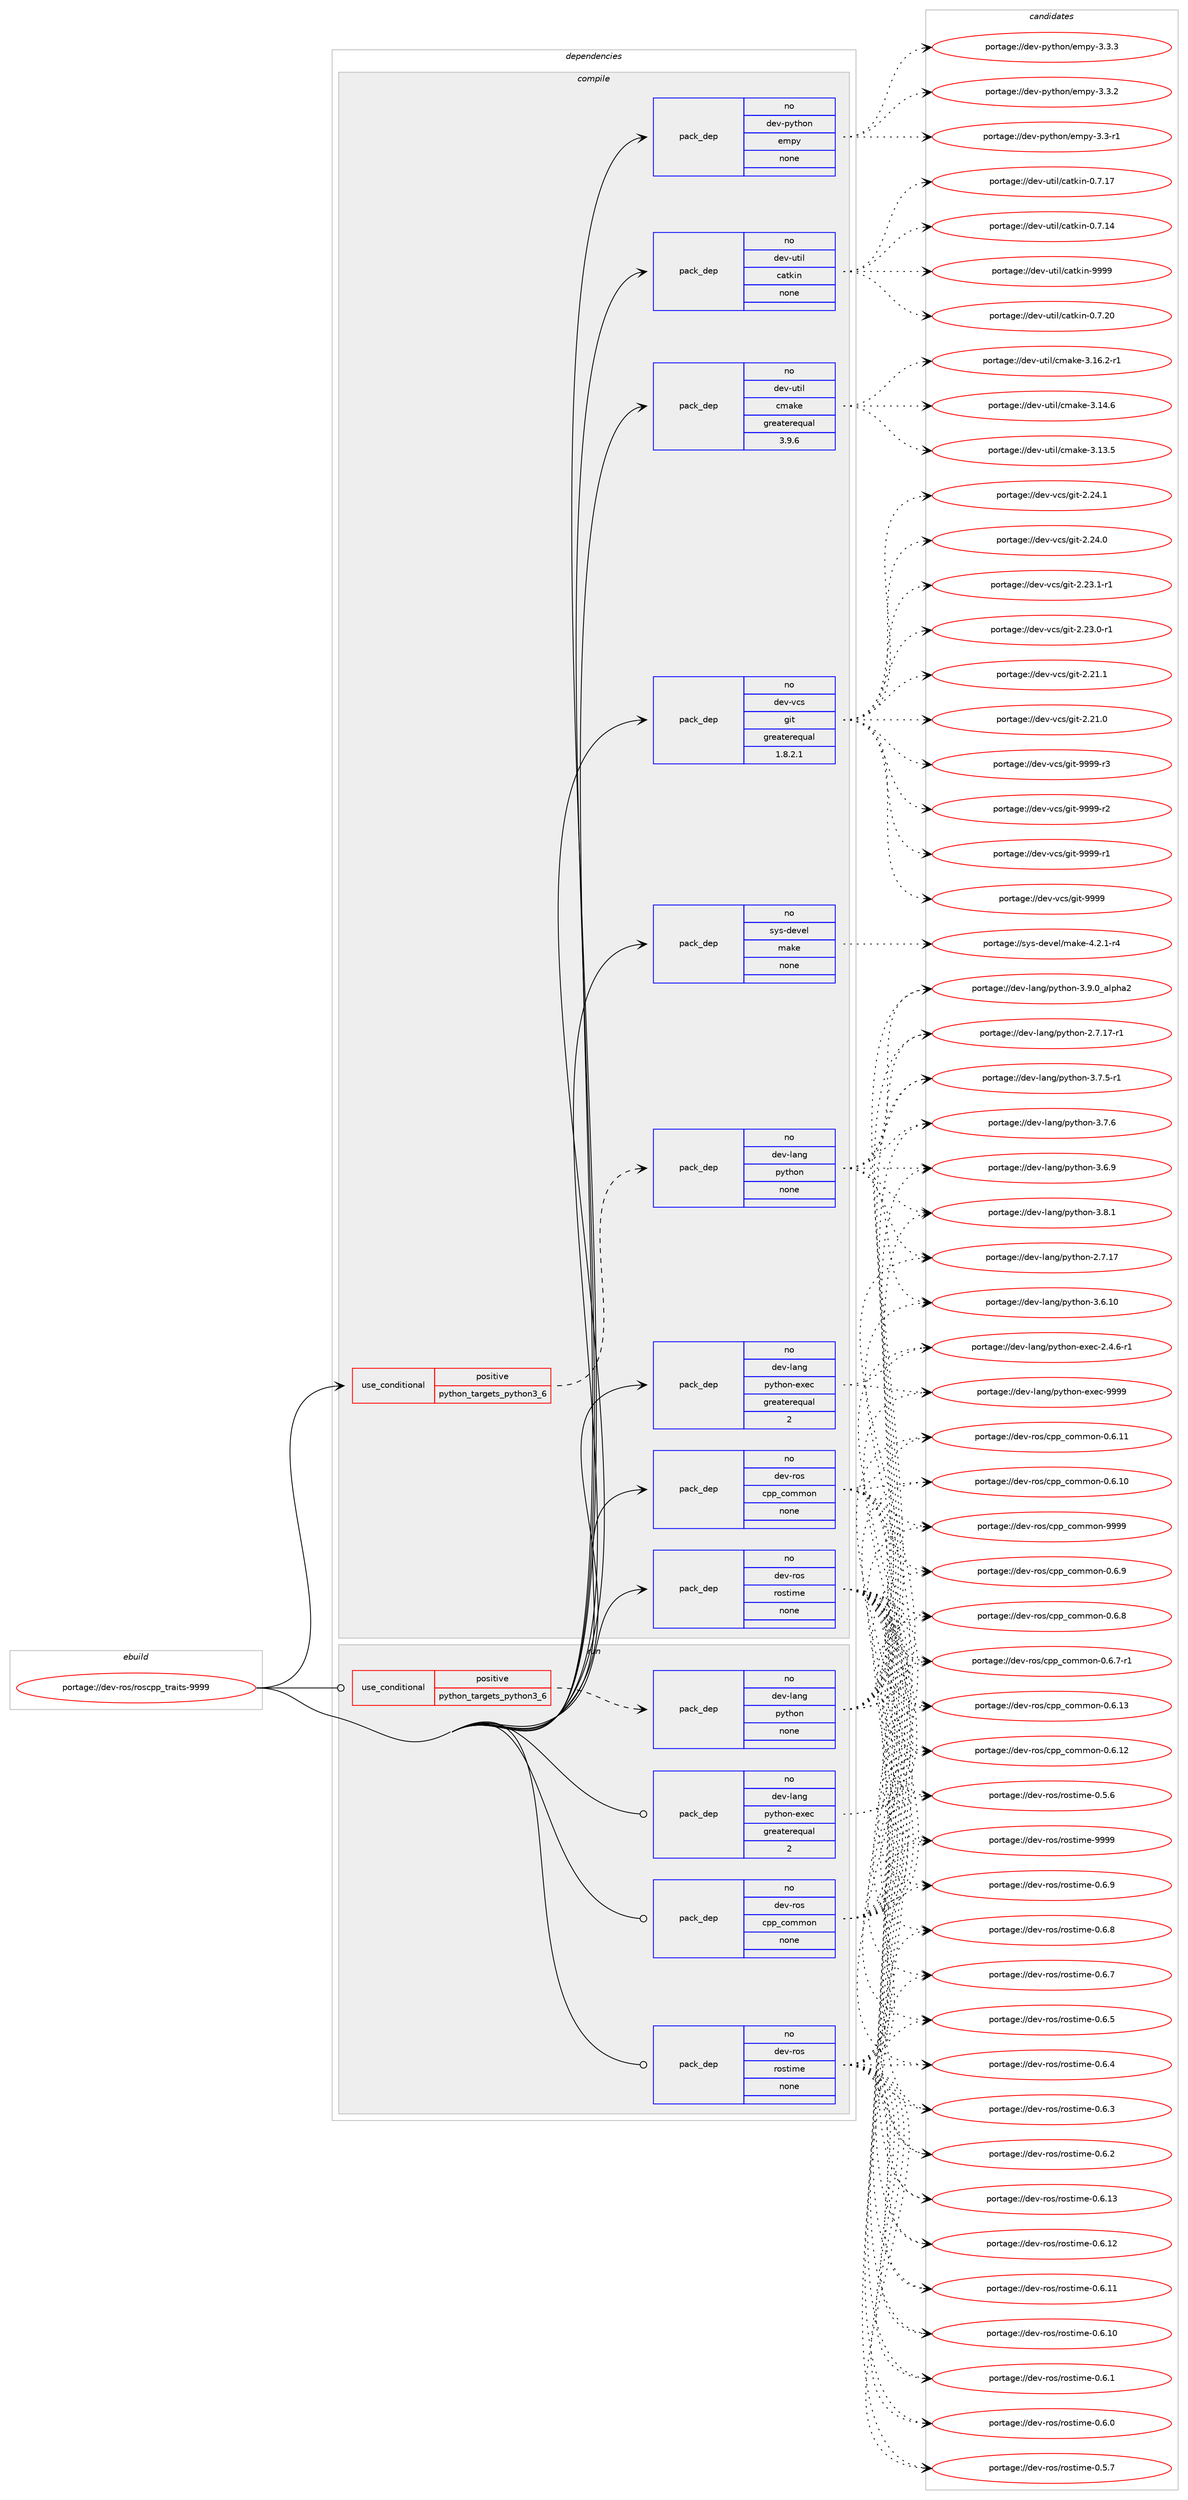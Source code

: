 digraph prolog {

# *************
# Graph options
# *************

newrank=true;
concentrate=true;
compound=true;
graph [rankdir=LR,fontname=Helvetica,fontsize=10,ranksep=1.5];#, ranksep=2.5, nodesep=0.2];
edge  [arrowhead=vee];
node  [fontname=Helvetica,fontsize=10];

# **********
# The ebuild
# **********

subgraph cluster_leftcol {
color=gray;
label=<<i>ebuild</i>>;
id [label="portage://dev-ros/roscpp_traits-9999", color=red, width=4, href="../dev-ros/roscpp_traits-9999.svg"];
}

# ****************
# The dependencies
# ****************

subgraph cluster_midcol {
color=gray;
label=<<i>dependencies</i>>;
subgraph cluster_compile {
fillcolor="#eeeeee";
style=filled;
label=<<i>compile</i>>;
subgraph cond98171 {
dependency388942 [label=<<TABLE BORDER="0" CELLBORDER="1" CELLSPACING="0" CELLPADDING="4"><TR><TD ROWSPAN="3" CELLPADDING="10">use_conditional</TD></TR><TR><TD>positive</TD></TR><TR><TD>python_targets_python3_6</TD></TR></TABLE>>, shape=none, color=red];
subgraph pack285918 {
dependency388943 [label=<<TABLE BORDER="0" CELLBORDER="1" CELLSPACING="0" CELLPADDING="4" WIDTH="220"><TR><TD ROWSPAN="6" CELLPADDING="30">pack_dep</TD></TR><TR><TD WIDTH="110">no</TD></TR><TR><TD>dev-lang</TD></TR><TR><TD>python</TD></TR><TR><TD>none</TD></TR><TR><TD></TD></TR></TABLE>>, shape=none, color=blue];
}
dependency388942:e -> dependency388943:w [weight=20,style="dashed",arrowhead="vee"];
}
id:e -> dependency388942:w [weight=20,style="solid",arrowhead="vee"];
subgraph pack285919 {
dependency388944 [label=<<TABLE BORDER="0" CELLBORDER="1" CELLSPACING="0" CELLPADDING="4" WIDTH="220"><TR><TD ROWSPAN="6" CELLPADDING="30">pack_dep</TD></TR><TR><TD WIDTH="110">no</TD></TR><TR><TD>dev-lang</TD></TR><TR><TD>python-exec</TD></TR><TR><TD>greaterequal</TD></TR><TR><TD>2</TD></TR></TABLE>>, shape=none, color=blue];
}
id:e -> dependency388944:w [weight=20,style="solid",arrowhead="vee"];
subgraph pack285920 {
dependency388945 [label=<<TABLE BORDER="0" CELLBORDER="1" CELLSPACING="0" CELLPADDING="4" WIDTH="220"><TR><TD ROWSPAN="6" CELLPADDING="30">pack_dep</TD></TR><TR><TD WIDTH="110">no</TD></TR><TR><TD>dev-python</TD></TR><TR><TD>empy</TD></TR><TR><TD>none</TD></TR><TR><TD></TD></TR></TABLE>>, shape=none, color=blue];
}
id:e -> dependency388945:w [weight=20,style="solid",arrowhead="vee"];
subgraph pack285921 {
dependency388946 [label=<<TABLE BORDER="0" CELLBORDER="1" CELLSPACING="0" CELLPADDING="4" WIDTH="220"><TR><TD ROWSPAN="6" CELLPADDING="30">pack_dep</TD></TR><TR><TD WIDTH="110">no</TD></TR><TR><TD>dev-ros</TD></TR><TR><TD>cpp_common</TD></TR><TR><TD>none</TD></TR><TR><TD></TD></TR></TABLE>>, shape=none, color=blue];
}
id:e -> dependency388946:w [weight=20,style="solid",arrowhead="vee"];
subgraph pack285922 {
dependency388947 [label=<<TABLE BORDER="0" CELLBORDER="1" CELLSPACING="0" CELLPADDING="4" WIDTH="220"><TR><TD ROWSPAN="6" CELLPADDING="30">pack_dep</TD></TR><TR><TD WIDTH="110">no</TD></TR><TR><TD>dev-ros</TD></TR><TR><TD>rostime</TD></TR><TR><TD>none</TD></TR><TR><TD></TD></TR></TABLE>>, shape=none, color=blue];
}
id:e -> dependency388947:w [weight=20,style="solid",arrowhead="vee"];
subgraph pack285923 {
dependency388948 [label=<<TABLE BORDER="0" CELLBORDER="1" CELLSPACING="0" CELLPADDING="4" WIDTH="220"><TR><TD ROWSPAN="6" CELLPADDING="30">pack_dep</TD></TR><TR><TD WIDTH="110">no</TD></TR><TR><TD>dev-util</TD></TR><TR><TD>catkin</TD></TR><TR><TD>none</TD></TR><TR><TD></TD></TR></TABLE>>, shape=none, color=blue];
}
id:e -> dependency388948:w [weight=20,style="solid",arrowhead="vee"];
subgraph pack285924 {
dependency388949 [label=<<TABLE BORDER="0" CELLBORDER="1" CELLSPACING="0" CELLPADDING="4" WIDTH="220"><TR><TD ROWSPAN="6" CELLPADDING="30">pack_dep</TD></TR><TR><TD WIDTH="110">no</TD></TR><TR><TD>dev-util</TD></TR><TR><TD>cmake</TD></TR><TR><TD>greaterequal</TD></TR><TR><TD>3.9.6</TD></TR></TABLE>>, shape=none, color=blue];
}
id:e -> dependency388949:w [weight=20,style="solid",arrowhead="vee"];
subgraph pack285925 {
dependency388950 [label=<<TABLE BORDER="0" CELLBORDER="1" CELLSPACING="0" CELLPADDING="4" WIDTH="220"><TR><TD ROWSPAN="6" CELLPADDING="30">pack_dep</TD></TR><TR><TD WIDTH="110">no</TD></TR><TR><TD>dev-vcs</TD></TR><TR><TD>git</TD></TR><TR><TD>greaterequal</TD></TR><TR><TD>1.8.2.1</TD></TR></TABLE>>, shape=none, color=blue];
}
id:e -> dependency388950:w [weight=20,style="solid",arrowhead="vee"];
subgraph pack285926 {
dependency388951 [label=<<TABLE BORDER="0" CELLBORDER="1" CELLSPACING="0" CELLPADDING="4" WIDTH="220"><TR><TD ROWSPAN="6" CELLPADDING="30">pack_dep</TD></TR><TR><TD WIDTH="110">no</TD></TR><TR><TD>sys-devel</TD></TR><TR><TD>make</TD></TR><TR><TD>none</TD></TR><TR><TD></TD></TR></TABLE>>, shape=none, color=blue];
}
id:e -> dependency388951:w [weight=20,style="solid",arrowhead="vee"];
}
subgraph cluster_compileandrun {
fillcolor="#eeeeee";
style=filled;
label=<<i>compile and run</i>>;
}
subgraph cluster_run {
fillcolor="#eeeeee";
style=filled;
label=<<i>run</i>>;
subgraph cond98172 {
dependency388952 [label=<<TABLE BORDER="0" CELLBORDER="1" CELLSPACING="0" CELLPADDING="4"><TR><TD ROWSPAN="3" CELLPADDING="10">use_conditional</TD></TR><TR><TD>positive</TD></TR><TR><TD>python_targets_python3_6</TD></TR></TABLE>>, shape=none, color=red];
subgraph pack285927 {
dependency388953 [label=<<TABLE BORDER="0" CELLBORDER="1" CELLSPACING="0" CELLPADDING="4" WIDTH="220"><TR><TD ROWSPAN="6" CELLPADDING="30">pack_dep</TD></TR><TR><TD WIDTH="110">no</TD></TR><TR><TD>dev-lang</TD></TR><TR><TD>python</TD></TR><TR><TD>none</TD></TR><TR><TD></TD></TR></TABLE>>, shape=none, color=blue];
}
dependency388952:e -> dependency388953:w [weight=20,style="dashed",arrowhead="vee"];
}
id:e -> dependency388952:w [weight=20,style="solid",arrowhead="odot"];
subgraph pack285928 {
dependency388954 [label=<<TABLE BORDER="0" CELLBORDER="1" CELLSPACING="0" CELLPADDING="4" WIDTH="220"><TR><TD ROWSPAN="6" CELLPADDING="30">pack_dep</TD></TR><TR><TD WIDTH="110">no</TD></TR><TR><TD>dev-lang</TD></TR><TR><TD>python-exec</TD></TR><TR><TD>greaterequal</TD></TR><TR><TD>2</TD></TR></TABLE>>, shape=none, color=blue];
}
id:e -> dependency388954:w [weight=20,style="solid",arrowhead="odot"];
subgraph pack285929 {
dependency388955 [label=<<TABLE BORDER="0" CELLBORDER="1" CELLSPACING="0" CELLPADDING="4" WIDTH="220"><TR><TD ROWSPAN="6" CELLPADDING="30">pack_dep</TD></TR><TR><TD WIDTH="110">no</TD></TR><TR><TD>dev-ros</TD></TR><TR><TD>cpp_common</TD></TR><TR><TD>none</TD></TR><TR><TD></TD></TR></TABLE>>, shape=none, color=blue];
}
id:e -> dependency388955:w [weight=20,style="solid",arrowhead="odot"];
subgraph pack285930 {
dependency388956 [label=<<TABLE BORDER="0" CELLBORDER="1" CELLSPACING="0" CELLPADDING="4" WIDTH="220"><TR><TD ROWSPAN="6" CELLPADDING="30">pack_dep</TD></TR><TR><TD WIDTH="110">no</TD></TR><TR><TD>dev-ros</TD></TR><TR><TD>rostime</TD></TR><TR><TD>none</TD></TR><TR><TD></TD></TR></TABLE>>, shape=none, color=blue];
}
id:e -> dependency388956:w [weight=20,style="solid",arrowhead="odot"];
}
}

# **************
# The candidates
# **************

subgraph cluster_choices {
rank=same;
color=gray;
label=<<i>candidates</i>>;

subgraph choice285918 {
color=black;
nodesep=1;
choice10010111845108971101034711212111610411111045514657464895971081121049750 [label="portage://dev-lang/python-3.9.0_alpha2", color=red, width=4,href="../dev-lang/python-3.9.0_alpha2.svg"];
choice100101118451089711010347112121116104111110455146564649 [label="portage://dev-lang/python-3.8.1", color=red, width=4,href="../dev-lang/python-3.8.1.svg"];
choice100101118451089711010347112121116104111110455146554654 [label="portage://dev-lang/python-3.7.6", color=red, width=4,href="../dev-lang/python-3.7.6.svg"];
choice1001011184510897110103471121211161041111104551465546534511449 [label="portage://dev-lang/python-3.7.5-r1", color=red, width=4,href="../dev-lang/python-3.7.5-r1.svg"];
choice100101118451089711010347112121116104111110455146544657 [label="portage://dev-lang/python-3.6.9", color=red, width=4,href="../dev-lang/python-3.6.9.svg"];
choice10010111845108971101034711212111610411111045514654464948 [label="portage://dev-lang/python-3.6.10", color=red, width=4,href="../dev-lang/python-3.6.10.svg"];
choice100101118451089711010347112121116104111110455046554649554511449 [label="portage://dev-lang/python-2.7.17-r1", color=red, width=4,href="../dev-lang/python-2.7.17-r1.svg"];
choice10010111845108971101034711212111610411111045504655464955 [label="portage://dev-lang/python-2.7.17", color=red, width=4,href="../dev-lang/python-2.7.17.svg"];
dependency388943:e -> choice10010111845108971101034711212111610411111045514657464895971081121049750:w [style=dotted,weight="100"];
dependency388943:e -> choice100101118451089711010347112121116104111110455146564649:w [style=dotted,weight="100"];
dependency388943:e -> choice100101118451089711010347112121116104111110455146554654:w [style=dotted,weight="100"];
dependency388943:e -> choice1001011184510897110103471121211161041111104551465546534511449:w [style=dotted,weight="100"];
dependency388943:e -> choice100101118451089711010347112121116104111110455146544657:w [style=dotted,weight="100"];
dependency388943:e -> choice10010111845108971101034711212111610411111045514654464948:w [style=dotted,weight="100"];
dependency388943:e -> choice100101118451089711010347112121116104111110455046554649554511449:w [style=dotted,weight="100"];
dependency388943:e -> choice10010111845108971101034711212111610411111045504655464955:w [style=dotted,weight="100"];
}
subgraph choice285919 {
color=black;
nodesep=1;
choice10010111845108971101034711212111610411111045101120101994557575757 [label="portage://dev-lang/python-exec-9999", color=red, width=4,href="../dev-lang/python-exec-9999.svg"];
choice10010111845108971101034711212111610411111045101120101994550465246544511449 [label="portage://dev-lang/python-exec-2.4.6-r1", color=red, width=4,href="../dev-lang/python-exec-2.4.6-r1.svg"];
dependency388944:e -> choice10010111845108971101034711212111610411111045101120101994557575757:w [style=dotted,weight="100"];
dependency388944:e -> choice10010111845108971101034711212111610411111045101120101994550465246544511449:w [style=dotted,weight="100"];
}
subgraph choice285920 {
color=black;
nodesep=1;
choice1001011184511212111610411111047101109112121455146514651 [label="portage://dev-python/empy-3.3.3", color=red, width=4,href="../dev-python/empy-3.3.3.svg"];
choice1001011184511212111610411111047101109112121455146514650 [label="portage://dev-python/empy-3.3.2", color=red, width=4,href="../dev-python/empy-3.3.2.svg"];
choice1001011184511212111610411111047101109112121455146514511449 [label="portage://dev-python/empy-3.3-r1", color=red, width=4,href="../dev-python/empy-3.3-r1.svg"];
dependency388945:e -> choice1001011184511212111610411111047101109112121455146514651:w [style=dotted,weight="100"];
dependency388945:e -> choice1001011184511212111610411111047101109112121455146514650:w [style=dotted,weight="100"];
dependency388945:e -> choice1001011184511212111610411111047101109112121455146514511449:w [style=dotted,weight="100"];
}
subgraph choice285921 {
color=black;
nodesep=1;
choice10010111845114111115479911211295991111091091111104557575757 [label="portage://dev-ros/cpp_common-9999", color=red, width=4,href="../dev-ros/cpp_common-9999.svg"];
choice1001011184511411111547991121129599111109109111110454846544657 [label="portage://dev-ros/cpp_common-0.6.9", color=red, width=4,href="../dev-ros/cpp_common-0.6.9.svg"];
choice1001011184511411111547991121129599111109109111110454846544656 [label="portage://dev-ros/cpp_common-0.6.8", color=red, width=4,href="../dev-ros/cpp_common-0.6.8.svg"];
choice10010111845114111115479911211295991111091091111104548465446554511449 [label="portage://dev-ros/cpp_common-0.6.7-r1", color=red, width=4,href="../dev-ros/cpp_common-0.6.7-r1.svg"];
choice100101118451141111154799112112959911110910911111045484654464951 [label="portage://dev-ros/cpp_common-0.6.13", color=red, width=4,href="../dev-ros/cpp_common-0.6.13.svg"];
choice100101118451141111154799112112959911110910911111045484654464950 [label="portage://dev-ros/cpp_common-0.6.12", color=red, width=4,href="../dev-ros/cpp_common-0.6.12.svg"];
choice100101118451141111154799112112959911110910911111045484654464949 [label="portage://dev-ros/cpp_common-0.6.11", color=red, width=4,href="../dev-ros/cpp_common-0.6.11.svg"];
choice100101118451141111154799112112959911110910911111045484654464948 [label="portage://dev-ros/cpp_common-0.6.10", color=red, width=4,href="../dev-ros/cpp_common-0.6.10.svg"];
dependency388946:e -> choice10010111845114111115479911211295991111091091111104557575757:w [style=dotted,weight="100"];
dependency388946:e -> choice1001011184511411111547991121129599111109109111110454846544657:w [style=dotted,weight="100"];
dependency388946:e -> choice1001011184511411111547991121129599111109109111110454846544656:w [style=dotted,weight="100"];
dependency388946:e -> choice10010111845114111115479911211295991111091091111104548465446554511449:w [style=dotted,weight="100"];
dependency388946:e -> choice100101118451141111154799112112959911110910911111045484654464951:w [style=dotted,weight="100"];
dependency388946:e -> choice100101118451141111154799112112959911110910911111045484654464950:w [style=dotted,weight="100"];
dependency388946:e -> choice100101118451141111154799112112959911110910911111045484654464949:w [style=dotted,weight="100"];
dependency388946:e -> choice100101118451141111154799112112959911110910911111045484654464948:w [style=dotted,weight="100"];
}
subgraph choice285922 {
color=black;
nodesep=1;
choice10010111845114111115471141111151161051091014557575757 [label="portage://dev-ros/rostime-9999", color=red, width=4,href="../dev-ros/rostime-9999.svg"];
choice1001011184511411111547114111115116105109101454846544657 [label="portage://dev-ros/rostime-0.6.9", color=red, width=4,href="../dev-ros/rostime-0.6.9.svg"];
choice1001011184511411111547114111115116105109101454846544656 [label="portage://dev-ros/rostime-0.6.8", color=red, width=4,href="../dev-ros/rostime-0.6.8.svg"];
choice1001011184511411111547114111115116105109101454846544655 [label="portage://dev-ros/rostime-0.6.7", color=red, width=4,href="../dev-ros/rostime-0.6.7.svg"];
choice1001011184511411111547114111115116105109101454846544653 [label="portage://dev-ros/rostime-0.6.5", color=red, width=4,href="../dev-ros/rostime-0.6.5.svg"];
choice1001011184511411111547114111115116105109101454846544652 [label="portage://dev-ros/rostime-0.6.4", color=red, width=4,href="../dev-ros/rostime-0.6.4.svg"];
choice1001011184511411111547114111115116105109101454846544651 [label="portage://dev-ros/rostime-0.6.3", color=red, width=4,href="../dev-ros/rostime-0.6.3.svg"];
choice1001011184511411111547114111115116105109101454846544650 [label="portage://dev-ros/rostime-0.6.2", color=red, width=4,href="../dev-ros/rostime-0.6.2.svg"];
choice100101118451141111154711411111511610510910145484654464951 [label="portage://dev-ros/rostime-0.6.13", color=red, width=4,href="../dev-ros/rostime-0.6.13.svg"];
choice100101118451141111154711411111511610510910145484654464950 [label="portage://dev-ros/rostime-0.6.12", color=red, width=4,href="../dev-ros/rostime-0.6.12.svg"];
choice100101118451141111154711411111511610510910145484654464949 [label="portage://dev-ros/rostime-0.6.11", color=red, width=4,href="../dev-ros/rostime-0.6.11.svg"];
choice100101118451141111154711411111511610510910145484654464948 [label="portage://dev-ros/rostime-0.6.10", color=red, width=4,href="../dev-ros/rostime-0.6.10.svg"];
choice1001011184511411111547114111115116105109101454846544649 [label="portage://dev-ros/rostime-0.6.1", color=red, width=4,href="../dev-ros/rostime-0.6.1.svg"];
choice1001011184511411111547114111115116105109101454846544648 [label="portage://dev-ros/rostime-0.6.0", color=red, width=4,href="../dev-ros/rostime-0.6.0.svg"];
choice1001011184511411111547114111115116105109101454846534655 [label="portage://dev-ros/rostime-0.5.7", color=red, width=4,href="../dev-ros/rostime-0.5.7.svg"];
choice1001011184511411111547114111115116105109101454846534654 [label="portage://dev-ros/rostime-0.5.6", color=red, width=4,href="../dev-ros/rostime-0.5.6.svg"];
dependency388947:e -> choice10010111845114111115471141111151161051091014557575757:w [style=dotted,weight="100"];
dependency388947:e -> choice1001011184511411111547114111115116105109101454846544657:w [style=dotted,weight="100"];
dependency388947:e -> choice1001011184511411111547114111115116105109101454846544656:w [style=dotted,weight="100"];
dependency388947:e -> choice1001011184511411111547114111115116105109101454846544655:w [style=dotted,weight="100"];
dependency388947:e -> choice1001011184511411111547114111115116105109101454846544653:w [style=dotted,weight="100"];
dependency388947:e -> choice1001011184511411111547114111115116105109101454846544652:w [style=dotted,weight="100"];
dependency388947:e -> choice1001011184511411111547114111115116105109101454846544651:w [style=dotted,weight="100"];
dependency388947:e -> choice1001011184511411111547114111115116105109101454846544650:w [style=dotted,weight="100"];
dependency388947:e -> choice100101118451141111154711411111511610510910145484654464951:w [style=dotted,weight="100"];
dependency388947:e -> choice100101118451141111154711411111511610510910145484654464950:w [style=dotted,weight="100"];
dependency388947:e -> choice100101118451141111154711411111511610510910145484654464949:w [style=dotted,weight="100"];
dependency388947:e -> choice100101118451141111154711411111511610510910145484654464948:w [style=dotted,weight="100"];
dependency388947:e -> choice1001011184511411111547114111115116105109101454846544649:w [style=dotted,weight="100"];
dependency388947:e -> choice1001011184511411111547114111115116105109101454846544648:w [style=dotted,weight="100"];
dependency388947:e -> choice1001011184511411111547114111115116105109101454846534655:w [style=dotted,weight="100"];
dependency388947:e -> choice1001011184511411111547114111115116105109101454846534654:w [style=dotted,weight="100"];
}
subgraph choice285923 {
color=black;
nodesep=1;
choice100101118451171161051084799971161071051104557575757 [label="portage://dev-util/catkin-9999", color=red, width=4,href="../dev-util/catkin-9999.svg"];
choice1001011184511711610510847999711610710511045484655465048 [label="portage://dev-util/catkin-0.7.20", color=red, width=4,href="../dev-util/catkin-0.7.20.svg"];
choice1001011184511711610510847999711610710511045484655464955 [label="portage://dev-util/catkin-0.7.17", color=red, width=4,href="../dev-util/catkin-0.7.17.svg"];
choice1001011184511711610510847999711610710511045484655464952 [label="portage://dev-util/catkin-0.7.14", color=red, width=4,href="../dev-util/catkin-0.7.14.svg"];
dependency388948:e -> choice100101118451171161051084799971161071051104557575757:w [style=dotted,weight="100"];
dependency388948:e -> choice1001011184511711610510847999711610710511045484655465048:w [style=dotted,weight="100"];
dependency388948:e -> choice1001011184511711610510847999711610710511045484655464955:w [style=dotted,weight="100"];
dependency388948:e -> choice1001011184511711610510847999711610710511045484655464952:w [style=dotted,weight="100"];
}
subgraph choice285924 {
color=black;
nodesep=1;
choice10010111845117116105108479910997107101455146495446504511449 [label="portage://dev-util/cmake-3.16.2-r1", color=red, width=4,href="../dev-util/cmake-3.16.2-r1.svg"];
choice1001011184511711610510847991099710710145514649524654 [label="portage://dev-util/cmake-3.14.6", color=red, width=4,href="../dev-util/cmake-3.14.6.svg"];
choice1001011184511711610510847991099710710145514649514653 [label="portage://dev-util/cmake-3.13.5", color=red, width=4,href="../dev-util/cmake-3.13.5.svg"];
dependency388949:e -> choice10010111845117116105108479910997107101455146495446504511449:w [style=dotted,weight="100"];
dependency388949:e -> choice1001011184511711610510847991099710710145514649524654:w [style=dotted,weight="100"];
dependency388949:e -> choice1001011184511711610510847991099710710145514649514653:w [style=dotted,weight="100"];
}
subgraph choice285925 {
color=black;
nodesep=1;
choice10010111845118991154710310511645575757574511451 [label="portage://dev-vcs/git-9999-r3", color=red, width=4,href="../dev-vcs/git-9999-r3.svg"];
choice10010111845118991154710310511645575757574511450 [label="portage://dev-vcs/git-9999-r2", color=red, width=4,href="../dev-vcs/git-9999-r2.svg"];
choice10010111845118991154710310511645575757574511449 [label="portage://dev-vcs/git-9999-r1", color=red, width=4,href="../dev-vcs/git-9999-r1.svg"];
choice1001011184511899115471031051164557575757 [label="portage://dev-vcs/git-9999", color=red, width=4,href="../dev-vcs/git-9999.svg"];
choice10010111845118991154710310511645504650524649 [label="portage://dev-vcs/git-2.24.1", color=red, width=4,href="../dev-vcs/git-2.24.1.svg"];
choice10010111845118991154710310511645504650524648 [label="portage://dev-vcs/git-2.24.0", color=red, width=4,href="../dev-vcs/git-2.24.0.svg"];
choice100101118451189911547103105116455046505146494511449 [label="portage://dev-vcs/git-2.23.1-r1", color=red, width=4,href="../dev-vcs/git-2.23.1-r1.svg"];
choice100101118451189911547103105116455046505146484511449 [label="portage://dev-vcs/git-2.23.0-r1", color=red, width=4,href="../dev-vcs/git-2.23.0-r1.svg"];
choice10010111845118991154710310511645504650494649 [label="portage://dev-vcs/git-2.21.1", color=red, width=4,href="../dev-vcs/git-2.21.1.svg"];
choice10010111845118991154710310511645504650494648 [label="portage://dev-vcs/git-2.21.0", color=red, width=4,href="../dev-vcs/git-2.21.0.svg"];
dependency388950:e -> choice10010111845118991154710310511645575757574511451:w [style=dotted,weight="100"];
dependency388950:e -> choice10010111845118991154710310511645575757574511450:w [style=dotted,weight="100"];
dependency388950:e -> choice10010111845118991154710310511645575757574511449:w [style=dotted,weight="100"];
dependency388950:e -> choice1001011184511899115471031051164557575757:w [style=dotted,weight="100"];
dependency388950:e -> choice10010111845118991154710310511645504650524649:w [style=dotted,weight="100"];
dependency388950:e -> choice10010111845118991154710310511645504650524648:w [style=dotted,weight="100"];
dependency388950:e -> choice100101118451189911547103105116455046505146494511449:w [style=dotted,weight="100"];
dependency388950:e -> choice100101118451189911547103105116455046505146484511449:w [style=dotted,weight="100"];
dependency388950:e -> choice10010111845118991154710310511645504650494649:w [style=dotted,weight="100"];
dependency388950:e -> choice10010111845118991154710310511645504650494648:w [style=dotted,weight="100"];
}
subgraph choice285926 {
color=black;
nodesep=1;
choice1151211154510010111810110847109971071014552465046494511452 [label="portage://sys-devel/make-4.2.1-r4", color=red, width=4,href="../sys-devel/make-4.2.1-r4.svg"];
dependency388951:e -> choice1151211154510010111810110847109971071014552465046494511452:w [style=dotted,weight="100"];
}
subgraph choice285927 {
color=black;
nodesep=1;
choice10010111845108971101034711212111610411111045514657464895971081121049750 [label="portage://dev-lang/python-3.9.0_alpha2", color=red, width=4,href="../dev-lang/python-3.9.0_alpha2.svg"];
choice100101118451089711010347112121116104111110455146564649 [label="portage://dev-lang/python-3.8.1", color=red, width=4,href="../dev-lang/python-3.8.1.svg"];
choice100101118451089711010347112121116104111110455146554654 [label="portage://dev-lang/python-3.7.6", color=red, width=4,href="../dev-lang/python-3.7.6.svg"];
choice1001011184510897110103471121211161041111104551465546534511449 [label="portage://dev-lang/python-3.7.5-r1", color=red, width=4,href="../dev-lang/python-3.7.5-r1.svg"];
choice100101118451089711010347112121116104111110455146544657 [label="portage://dev-lang/python-3.6.9", color=red, width=4,href="../dev-lang/python-3.6.9.svg"];
choice10010111845108971101034711212111610411111045514654464948 [label="portage://dev-lang/python-3.6.10", color=red, width=4,href="../dev-lang/python-3.6.10.svg"];
choice100101118451089711010347112121116104111110455046554649554511449 [label="portage://dev-lang/python-2.7.17-r1", color=red, width=4,href="../dev-lang/python-2.7.17-r1.svg"];
choice10010111845108971101034711212111610411111045504655464955 [label="portage://dev-lang/python-2.7.17", color=red, width=4,href="../dev-lang/python-2.7.17.svg"];
dependency388953:e -> choice10010111845108971101034711212111610411111045514657464895971081121049750:w [style=dotted,weight="100"];
dependency388953:e -> choice100101118451089711010347112121116104111110455146564649:w [style=dotted,weight="100"];
dependency388953:e -> choice100101118451089711010347112121116104111110455146554654:w [style=dotted,weight="100"];
dependency388953:e -> choice1001011184510897110103471121211161041111104551465546534511449:w [style=dotted,weight="100"];
dependency388953:e -> choice100101118451089711010347112121116104111110455146544657:w [style=dotted,weight="100"];
dependency388953:e -> choice10010111845108971101034711212111610411111045514654464948:w [style=dotted,weight="100"];
dependency388953:e -> choice100101118451089711010347112121116104111110455046554649554511449:w [style=dotted,weight="100"];
dependency388953:e -> choice10010111845108971101034711212111610411111045504655464955:w [style=dotted,weight="100"];
}
subgraph choice285928 {
color=black;
nodesep=1;
choice10010111845108971101034711212111610411111045101120101994557575757 [label="portage://dev-lang/python-exec-9999", color=red, width=4,href="../dev-lang/python-exec-9999.svg"];
choice10010111845108971101034711212111610411111045101120101994550465246544511449 [label="portage://dev-lang/python-exec-2.4.6-r1", color=red, width=4,href="../dev-lang/python-exec-2.4.6-r1.svg"];
dependency388954:e -> choice10010111845108971101034711212111610411111045101120101994557575757:w [style=dotted,weight="100"];
dependency388954:e -> choice10010111845108971101034711212111610411111045101120101994550465246544511449:w [style=dotted,weight="100"];
}
subgraph choice285929 {
color=black;
nodesep=1;
choice10010111845114111115479911211295991111091091111104557575757 [label="portage://dev-ros/cpp_common-9999", color=red, width=4,href="../dev-ros/cpp_common-9999.svg"];
choice1001011184511411111547991121129599111109109111110454846544657 [label="portage://dev-ros/cpp_common-0.6.9", color=red, width=4,href="../dev-ros/cpp_common-0.6.9.svg"];
choice1001011184511411111547991121129599111109109111110454846544656 [label="portage://dev-ros/cpp_common-0.6.8", color=red, width=4,href="../dev-ros/cpp_common-0.6.8.svg"];
choice10010111845114111115479911211295991111091091111104548465446554511449 [label="portage://dev-ros/cpp_common-0.6.7-r1", color=red, width=4,href="../dev-ros/cpp_common-0.6.7-r1.svg"];
choice100101118451141111154799112112959911110910911111045484654464951 [label="portage://dev-ros/cpp_common-0.6.13", color=red, width=4,href="../dev-ros/cpp_common-0.6.13.svg"];
choice100101118451141111154799112112959911110910911111045484654464950 [label="portage://dev-ros/cpp_common-0.6.12", color=red, width=4,href="../dev-ros/cpp_common-0.6.12.svg"];
choice100101118451141111154799112112959911110910911111045484654464949 [label="portage://dev-ros/cpp_common-0.6.11", color=red, width=4,href="../dev-ros/cpp_common-0.6.11.svg"];
choice100101118451141111154799112112959911110910911111045484654464948 [label="portage://dev-ros/cpp_common-0.6.10", color=red, width=4,href="../dev-ros/cpp_common-0.6.10.svg"];
dependency388955:e -> choice10010111845114111115479911211295991111091091111104557575757:w [style=dotted,weight="100"];
dependency388955:e -> choice1001011184511411111547991121129599111109109111110454846544657:w [style=dotted,weight="100"];
dependency388955:e -> choice1001011184511411111547991121129599111109109111110454846544656:w [style=dotted,weight="100"];
dependency388955:e -> choice10010111845114111115479911211295991111091091111104548465446554511449:w [style=dotted,weight="100"];
dependency388955:e -> choice100101118451141111154799112112959911110910911111045484654464951:w [style=dotted,weight="100"];
dependency388955:e -> choice100101118451141111154799112112959911110910911111045484654464950:w [style=dotted,weight="100"];
dependency388955:e -> choice100101118451141111154799112112959911110910911111045484654464949:w [style=dotted,weight="100"];
dependency388955:e -> choice100101118451141111154799112112959911110910911111045484654464948:w [style=dotted,weight="100"];
}
subgraph choice285930 {
color=black;
nodesep=1;
choice10010111845114111115471141111151161051091014557575757 [label="portage://dev-ros/rostime-9999", color=red, width=4,href="../dev-ros/rostime-9999.svg"];
choice1001011184511411111547114111115116105109101454846544657 [label="portage://dev-ros/rostime-0.6.9", color=red, width=4,href="../dev-ros/rostime-0.6.9.svg"];
choice1001011184511411111547114111115116105109101454846544656 [label="portage://dev-ros/rostime-0.6.8", color=red, width=4,href="../dev-ros/rostime-0.6.8.svg"];
choice1001011184511411111547114111115116105109101454846544655 [label="portage://dev-ros/rostime-0.6.7", color=red, width=4,href="../dev-ros/rostime-0.6.7.svg"];
choice1001011184511411111547114111115116105109101454846544653 [label="portage://dev-ros/rostime-0.6.5", color=red, width=4,href="../dev-ros/rostime-0.6.5.svg"];
choice1001011184511411111547114111115116105109101454846544652 [label="portage://dev-ros/rostime-0.6.4", color=red, width=4,href="../dev-ros/rostime-0.6.4.svg"];
choice1001011184511411111547114111115116105109101454846544651 [label="portage://dev-ros/rostime-0.6.3", color=red, width=4,href="../dev-ros/rostime-0.6.3.svg"];
choice1001011184511411111547114111115116105109101454846544650 [label="portage://dev-ros/rostime-0.6.2", color=red, width=4,href="../dev-ros/rostime-0.6.2.svg"];
choice100101118451141111154711411111511610510910145484654464951 [label="portage://dev-ros/rostime-0.6.13", color=red, width=4,href="../dev-ros/rostime-0.6.13.svg"];
choice100101118451141111154711411111511610510910145484654464950 [label="portage://dev-ros/rostime-0.6.12", color=red, width=4,href="../dev-ros/rostime-0.6.12.svg"];
choice100101118451141111154711411111511610510910145484654464949 [label="portage://dev-ros/rostime-0.6.11", color=red, width=4,href="../dev-ros/rostime-0.6.11.svg"];
choice100101118451141111154711411111511610510910145484654464948 [label="portage://dev-ros/rostime-0.6.10", color=red, width=4,href="../dev-ros/rostime-0.6.10.svg"];
choice1001011184511411111547114111115116105109101454846544649 [label="portage://dev-ros/rostime-0.6.1", color=red, width=4,href="../dev-ros/rostime-0.6.1.svg"];
choice1001011184511411111547114111115116105109101454846544648 [label="portage://dev-ros/rostime-0.6.0", color=red, width=4,href="../dev-ros/rostime-0.6.0.svg"];
choice1001011184511411111547114111115116105109101454846534655 [label="portage://dev-ros/rostime-0.5.7", color=red, width=4,href="../dev-ros/rostime-0.5.7.svg"];
choice1001011184511411111547114111115116105109101454846534654 [label="portage://dev-ros/rostime-0.5.6", color=red, width=4,href="../dev-ros/rostime-0.5.6.svg"];
dependency388956:e -> choice10010111845114111115471141111151161051091014557575757:w [style=dotted,weight="100"];
dependency388956:e -> choice1001011184511411111547114111115116105109101454846544657:w [style=dotted,weight="100"];
dependency388956:e -> choice1001011184511411111547114111115116105109101454846544656:w [style=dotted,weight="100"];
dependency388956:e -> choice1001011184511411111547114111115116105109101454846544655:w [style=dotted,weight="100"];
dependency388956:e -> choice1001011184511411111547114111115116105109101454846544653:w [style=dotted,weight="100"];
dependency388956:e -> choice1001011184511411111547114111115116105109101454846544652:w [style=dotted,weight="100"];
dependency388956:e -> choice1001011184511411111547114111115116105109101454846544651:w [style=dotted,weight="100"];
dependency388956:e -> choice1001011184511411111547114111115116105109101454846544650:w [style=dotted,weight="100"];
dependency388956:e -> choice100101118451141111154711411111511610510910145484654464951:w [style=dotted,weight="100"];
dependency388956:e -> choice100101118451141111154711411111511610510910145484654464950:w [style=dotted,weight="100"];
dependency388956:e -> choice100101118451141111154711411111511610510910145484654464949:w [style=dotted,weight="100"];
dependency388956:e -> choice100101118451141111154711411111511610510910145484654464948:w [style=dotted,weight="100"];
dependency388956:e -> choice1001011184511411111547114111115116105109101454846544649:w [style=dotted,weight="100"];
dependency388956:e -> choice1001011184511411111547114111115116105109101454846544648:w [style=dotted,weight="100"];
dependency388956:e -> choice1001011184511411111547114111115116105109101454846534655:w [style=dotted,weight="100"];
dependency388956:e -> choice1001011184511411111547114111115116105109101454846534654:w [style=dotted,weight="100"];
}
}

}
